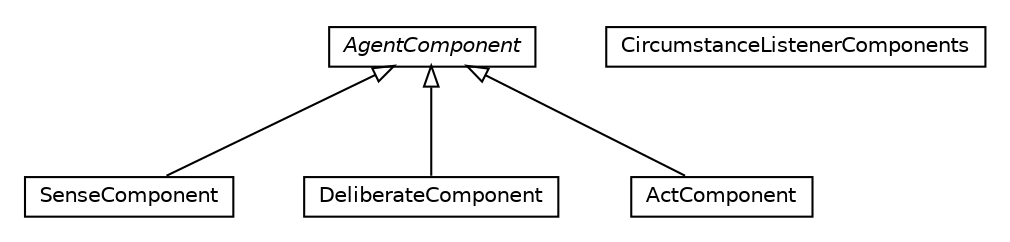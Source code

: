 #!/usr/local/bin/dot
#
# Class diagram 
# Generated by UMLGraph version R5_6 (http://www.umlgraph.org/)
#

digraph G {
	edge [fontname="Helvetica",fontsize=10,labelfontname="Helvetica",labelfontsize=10];
	node [fontname="Helvetica",fontsize=10,shape=plaintext];
	nodesep=0.25;
	ranksep=0.5;
	// jason.infra.components.SenseComponent
	c4260 [label=<<table title="jason.infra.components.SenseComponent" border="0" cellborder="1" cellspacing="0" cellpadding="2" port="p" href="./SenseComponent.html">
		<tr><td><table border="0" cellspacing="0" cellpadding="1">
<tr><td align="center" balign="center"> SenseComponent </td></tr>
		</table></td></tr>
		</table>>, URL="./SenseComponent.html", fontname="Helvetica", fontcolor="black", fontsize=10.0];
	// jason.infra.components.DeliberateComponent
	c4261 [label=<<table title="jason.infra.components.DeliberateComponent" border="0" cellborder="1" cellspacing="0" cellpadding="2" port="p" href="./DeliberateComponent.html">
		<tr><td><table border="0" cellspacing="0" cellpadding="1">
<tr><td align="center" balign="center"> DeliberateComponent </td></tr>
		</table></td></tr>
		</table>>, URL="./DeliberateComponent.html", fontname="Helvetica", fontcolor="black", fontsize=10.0];
	// jason.infra.components.CircumstanceListenerComponents
	c4262 [label=<<table title="jason.infra.components.CircumstanceListenerComponents" border="0" cellborder="1" cellspacing="0" cellpadding="2" port="p" href="./CircumstanceListenerComponents.html">
		<tr><td><table border="0" cellspacing="0" cellpadding="1">
<tr><td align="center" balign="center"> CircumstanceListenerComponents </td></tr>
		</table></td></tr>
		</table>>, URL="./CircumstanceListenerComponents.html", fontname="Helvetica", fontcolor="black", fontsize=10.0];
	// jason.infra.components.AgentComponent
	c4263 [label=<<table title="jason.infra.components.AgentComponent" border="0" cellborder="1" cellspacing="0" cellpadding="2" port="p" href="./AgentComponent.html">
		<tr><td><table border="0" cellspacing="0" cellpadding="1">
<tr><td align="center" balign="center"><font face="Helvetica-Oblique"> AgentComponent </font></td></tr>
		</table></td></tr>
		</table>>, URL="./AgentComponent.html", fontname="Helvetica", fontcolor="black", fontsize=10.0];
	// jason.infra.components.ActComponent
	c4264 [label=<<table title="jason.infra.components.ActComponent" border="0" cellborder="1" cellspacing="0" cellpadding="2" port="p" href="./ActComponent.html">
		<tr><td><table border="0" cellspacing="0" cellpadding="1">
<tr><td align="center" balign="center"> ActComponent </td></tr>
		</table></td></tr>
		</table>>, URL="./ActComponent.html", fontname="Helvetica", fontcolor="black", fontsize=10.0];
	//jason.infra.components.SenseComponent extends jason.infra.components.AgentComponent
	c4263:p -> c4260:p [dir=back,arrowtail=empty];
	//jason.infra.components.DeliberateComponent extends jason.infra.components.AgentComponent
	c4263:p -> c4261:p [dir=back,arrowtail=empty];
	//jason.infra.components.ActComponent extends jason.infra.components.AgentComponent
	c4263:p -> c4264:p [dir=back,arrowtail=empty];
}

